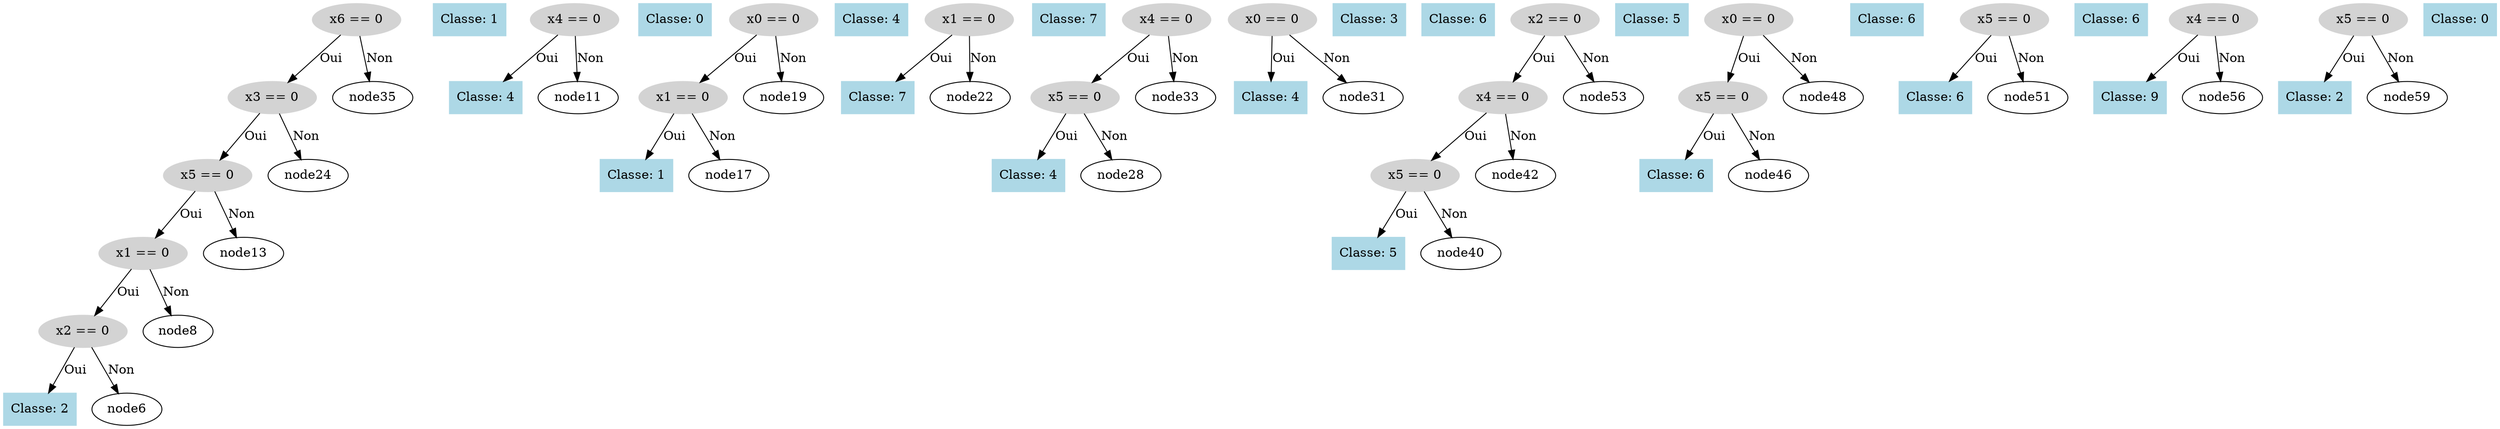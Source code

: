 digraph DecisionTree {
  node0 [label="x6 == 0", shape=ellipse, style=filled, color=lightgray];
  node0 -> node1 [label="Oui"];
  node1 [label="x3 == 0", shape=ellipse, style=filled, color=lightgray];
  node1 -> node2 [label="Oui"];
  node2 [label="x5 == 0", shape=ellipse, style=filled, color=lightgray];
  node2 -> node3 [label="Oui"];
  node3 [label="x1 == 0", shape=ellipse, style=filled, color=lightgray];
  node3 -> node4 [label="Oui"];
  node4 [label="x2 == 0", shape=ellipse, style=filled, color=lightgray];
  node4 -> node5 [label="Oui"];
  node5 [label="Classe: 2", shape=box, style=filled, color=lightblue];
  node4 -> node6 [label="Non"];
  node7 [label="Classe: 1", shape=box, style=filled, color=lightblue];
  node3 -> node8 [label="Non"];
  node9 [label="x4 == 0", shape=ellipse, style=filled, color=lightgray];
  node9 -> node10 [label="Oui"];
  node10 [label="Classe: 4", shape=box, style=filled, color=lightblue];
  node9 -> node11 [label="Non"];
  node12 [label="Classe: 0", shape=box, style=filled, color=lightblue];
  node2 -> node13 [label="Non"];
  node14 [label="x0 == 0", shape=ellipse, style=filled, color=lightgray];
  node14 -> node15 [label="Oui"];
  node15 [label="x1 == 0", shape=ellipse, style=filled, color=lightgray];
  node15 -> node16 [label="Oui"];
  node16 [label="Classe: 1", shape=box, style=filled, color=lightblue];
  node15 -> node17 [label="Non"];
  node18 [label="Classe: 4", shape=box, style=filled, color=lightblue];
  node14 -> node19 [label="Non"];
  node20 [label="x1 == 0", shape=ellipse, style=filled, color=lightgray];
  node20 -> node21 [label="Oui"];
  node21 [label="Classe: 7", shape=box, style=filled, color=lightblue];
  node20 -> node22 [label="Non"];
  node23 [label="Classe: 7", shape=box, style=filled, color=lightblue];
  node1 -> node24 [label="Non"];
  node25 [label="x4 == 0", shape=ellipse, style=filled, color=lightgray];
  node25 -> node26 [label="Oui"];
  node26 [label="x5 == 0", shape=ellipse, style=filled, color=lightgray];
  node26 -> node27 [label="Oui"];
  node27 [label="Classe: 4", shape=box, style=filled, color=lightblue];
  node26 -> node28 [label="Non"];
  node29 [label="x0 == 0", shape=ellipse, style=filled, color=lightgray];
  node29 -> node30 [label="Oui"];
  node30 [label="Classe: 4", shape=box, style=filled, color=lightblue];
  node29 -> node31 [label="Non"];
  node32 [label="Classe: 3", shape=box, style=filled, color=lightblue];
  node25 -> node33 [label="Non"];
  node34 [label="Classe: 6", shape=box, style=filled, color=lightblue];
  node0 -> node35 [label="Non"];
  node36 [label="x2 == 0", shape=ellipse, style=filled, color=lightgray];
  node36 -> node37 [label="Oui"];
  node37 [label="x4 == 0", shape=ellipse, style=filled, color=lightgray];
  node37 -> node38 [label="Oui"];
  node38 [label="x5 == 0", shape=ellipse, style=filled, color=lightgray];
  node38 -> node39 [label="Oui"];
  node39 [label="Classe: 5", shape=box, style=filled, color=lightblue];
  node38 -> node40 [label="Non"];
  node41 [label="Classe: 5", shape=box, style=filled, color=lightblue];
  node37 -> node42 [label="Non"];
  node43 [label="x0 == 0", shape=ellipse, style=filled, color=lightgray];
  node43 -> node44 [label="Oui"];
  node44 [label="x5 == 0", shape=ellipse, style=filled, color=lightgray];
  node44 -> node45 [label="Oui"];
  node45 [label="Classe: 6", shape=box, style=filled, color=lightblue];
  node44 -> node46 [label="Non"];
  node47 [label="Classe: 6", shape=box, style=filled, color=lightblue];
  node43 -> node48 [label="Non"];
  node49 [label="x5 == 0", shape=ellipse, style=filled, color=lightgray];
  node49 -> node50 [label="Oui"];
  node50 [label="Classe: 6", shape=box, style=filled, color=lightblue];
  node49 -> node51 [label="Non"];
  node52 [label="Classe: 6", shape=box, style=filled, color=lightblue];
  node36 -> node53 [label="Non"];
  node54 [label="x4 == 0", shape=ellipse, style=filled, color=lightgray];
  node54 -> node55 [label="Oui"];
  node55 [label="Classe: 9", shape=box, style=filled, color=lightblue];
  node54 -> node56 [label="Non"];
  node57 [label="x5 == 0", shape=ellipse, style=filled, color=lightgray];
  node57 -> node58 [label="Oui"];
  node58 [label="Classe: 2", shape=box, style=filled, color=lightblue];
  node57 -> node59 [label="Non"];
  node60 [label="Classe: 0", shape=box, style=filled, color=lightblue];
}
